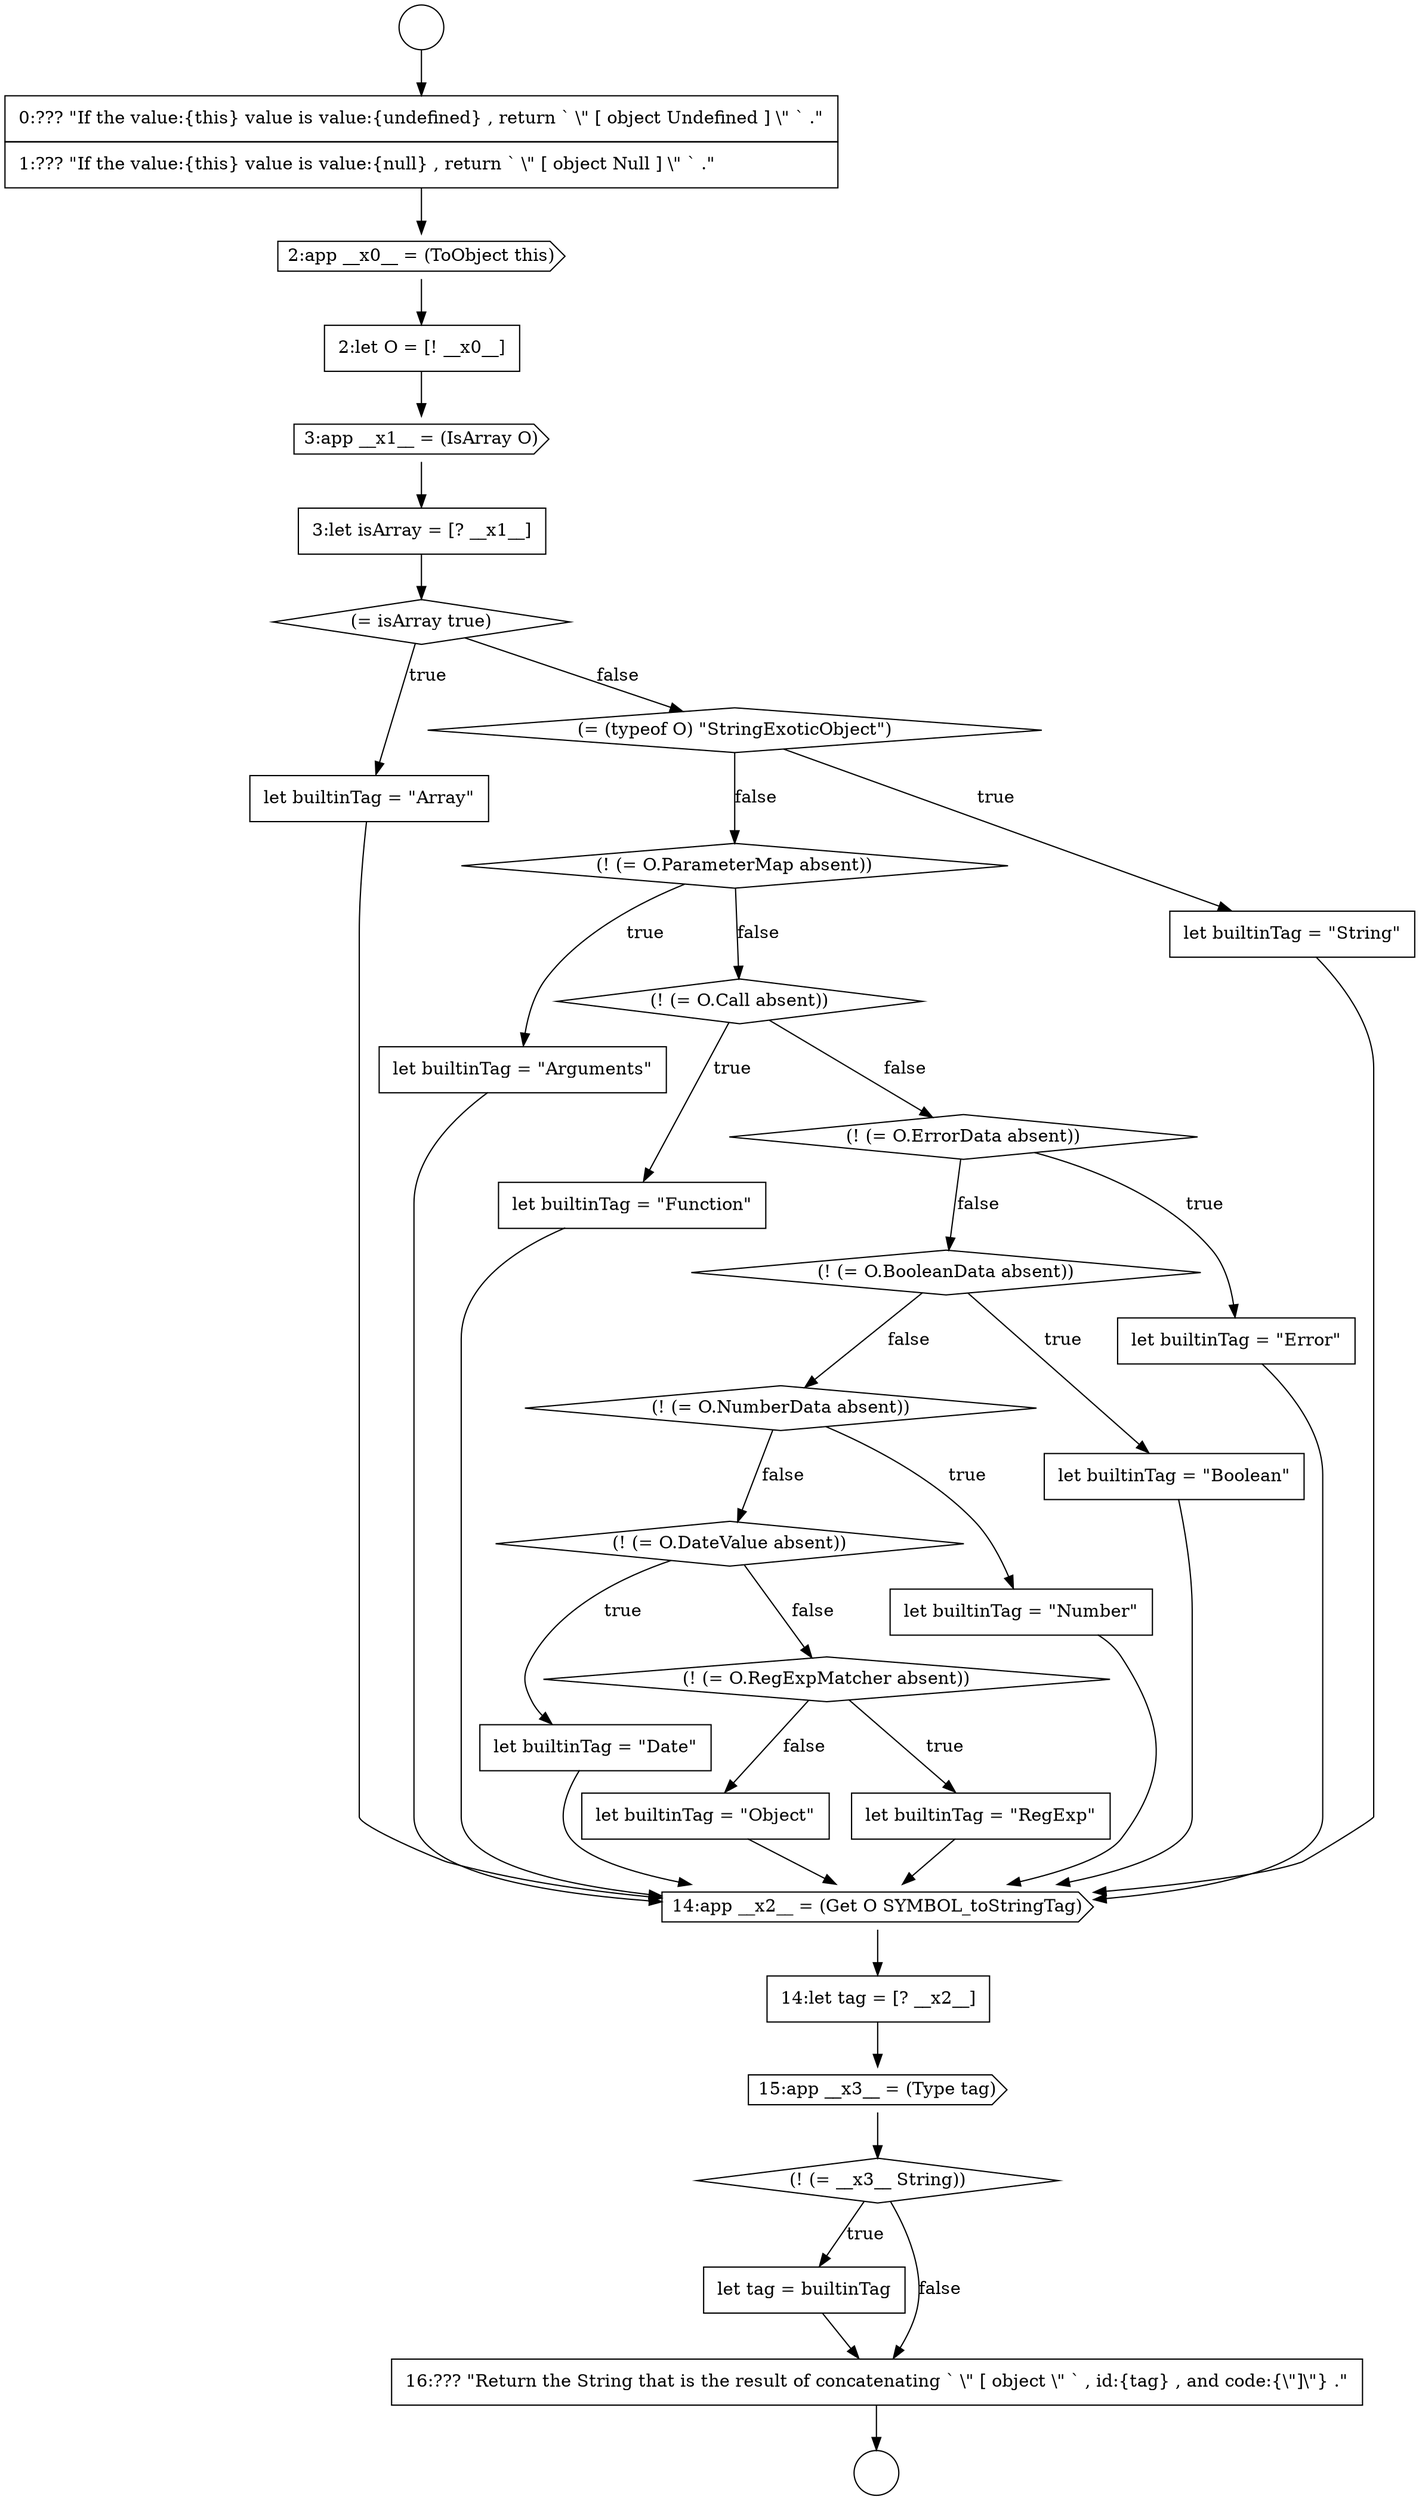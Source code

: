 digraph {
  node11207 [shape=cds, label=<<font color="black">14:app __x2__ = (Get O SYMBOL_toStringTag)</font>> color="black" fillcolor="white" style=filled]
  node11183 [shape=none, margin=0, label=<<font color="black">
    <table border="0" cellborder="1" cellspacing="0" cellpadding="10">
      <tr><td align="left">0:??? &quot;If the value:{this} value is value:{undefined} , return ` \&quot; [ object Undefined ] \&quot; ` .&quot;</td></tr>
      <tr><td align="left">1:??? &quot;If the value:{this} value is value:{null} , return ` \&quot; [ object Null ] \&quot; ` .&quot;</td></tr>
    </table>
  </font>> color="black" fillcolor="white" style=filled]
  node11195 [shape=none, margin=0, label=<<font color="black">
    <table border="0" cellborder="1" cellspacing="0" cellpadding="10">
      <tr><td align="left">let builtinTag = &quot;Function&quot;</td></tr>
    </table>
  </font>> color="black" fillcolor="white" style=filled]
  node11202 [shape=diamond, label=<<font color="black">(! (= O.DateValue absent))</font>> color="black" fillcolor="white" style=filled]
  node11206 [shape=none, margin=0, label=<<font color="black">
    <table border="0" cellborder="1" cellspacing="0" cellpadding="10">
      <tr><td align="left">let builtinTag = &quot;Object&quot;</td></tr>
    </table>
  </font>> color="black" fillcolor="white" style=filled]
  node11189 [shape=none, margin=0, label=<<font color="black">
    <table border="0" cellborder="1" cellspacing="0" cellpadding="10">
      <tr><td align="left">let builtinTag = &quot;Array&quot;</td></tr>
    </table>
  </font>> color="black" fillcolor="white" style=filled]
  node11184 [shape=cds, label=<<font color="black">2:app __x0__ = (ToObject this)</font>> color="black" fillcolor="white" style=filled]
  node11201 [shape=none, margin=0, label=<<font color="black">
    <table border="0" cellborder="1" cellspacing="0" cellpadding="10">
      <tr><td align="left">let builtinTag = &quot;Number&quot;</td></tr>
    </table>
  </font>> color="black" fillcolor="white" style=filled]
  node11193 [shape=none, margin=0, label=<<font color="black">
    <table border="0" cellborder="1" cellspacing="0" cellpadding="10">
      <tr><td align="left">let builtinTag = &quot;Arguments&quot;</td></tr>
    </table>
  </font>> color="black" fillcolor="white" style=filled]
  node11198 [shape=diamond, label=<<font color="black">(! (= O.BooleanData absent))</font>> color="black" fillcolor="white" style=filled]
  node11181 [shape=circle label=" " color="black" fillcolor="white" style=filled]
  node11187 [shape=none, margin=0, label=<<font color="black">
    <table border="0" cellborder="1" cellspacing="0" cellpadding="10">
      <tr><td align="left">3:let isArray = [? __x1__]</td></tr>
    </table>
  </font>> color="black" fillcolor="white" style=filled]
  node11182 [shape=circle label=" " color="black" fillcolor="white" style=filled]
  node11211 [shape=none, margin=0, label=<<font color="black">
    <table border="0" cellborder="1" cellspacing="0" cellpadding="10">
      <tr><td align="left">let tag = builtinTag</td></tr>
    </table>
  </font>> color="black" fillcolor="white" style=filled]
  node11192 [shape=diamond, label=<<font color="black">(! (= O.ParameterMap absent))</font>> color="black" fillcolor="white" style=filled]
  node11186 [shape=cds, label=<<font color="black">3:app __x1__ = (IsArray O)</font>> color="black" fillcolor="white" style=filled]
  node11203 [shape=none, margin=0, label=<<font color="black">
    <table border="0" cellborder="1" cellspacing="0" cellpadding="10">
      <tr><td align="left">let builtinTag = &quot;Date&quot;</td></tr>
    </table>
  </font>> color="black" fillcolor="white" style=filled]
  node11200 [shape=diamond, label=<<font color="black">(! (= O.NumberData absent))</font>> color="black" fillcolor="white" style=filled]
  node11212 [shape=none, margin=0, label=<<font color="black">
    <table border="0" cellborder="1" cellspacing="0" cellpadding="10">
      <tr><td align="left">16:??? &quot;Return the String that is the result of concatenating ` \&quot; [ object \&quot; ` , id:{tag} , and code:{\&quot;]\&quot;} .&quot;</td></tr>
    </table>
  </font>> color="black" fillcolor="white" style=filled]
  node11191 [shape=none, margin=0, label=<<font color="black">
    <table border="0" cellborder="1" cellspacing="0" cellpadding="10">
      <tr><td align="left">let builtinTag = &quot;String&quot;</td></tr>
    </table>
  </font>> color="black" fillcolor="white" style=filled]
  node11185 [shape=none, margin=0, label=<<font color="black">
    <table border="0" cellborder="1" cellspacing="0" cellpadding="10">
      <tr><td align="left">2:let O = [! __x0__]</td></tr>
    </table>
  </font>> color="black" fillcolor="white" style=filled]
  node11197 [shape=none, margin=0, label=<<font color="black">
    <table border="0" cellborder="1" cellspacing="0" cellpadding="10">
      <tr><td align="left">let builtinTag = &quot;Error&quot;</td></tr>
    </table>
  </font>> color="black" fillcolor="white" style=filled]
  node11196 [shape=diamond, label=<<font color="black">(! (= O.ErrorData absent))</font>> color="black" fillcolor="white" style=filled]
  node11190 [shape=diamond, label=<<font color="black">(= (typeof O) &quot;StringExoticObject&quot;)</font>> color="black" fillcolor="white" style=filled]
  node11205 [shape=none, margin=0, label=<<font color="black">
    <table border="0" cellborder="1" cellspacing="0" cellpadding="10">
      <tr><td align="left">let builtinTag = &quot;RegExp&quot;</td></tr>
    </table>
  </font>> color="black" fillcolor="white" style=filled]
  node11188 [shape=diamond, label=<<font color="black">(= isArray true)</font>> color="black" fillcolor="white" style=filled]
  node11210 [shape=diamond, label=<<font color="black">(! (= __x3__ String))</font>> color="black" fillcolor="white" style=filled]
  node11208 [shape=none, margin=0, label=<<font color="black">
    <table border="0" cellborder="1" cellspacing="0" cellpadding="10">
      <tr><td align="left">14:let tag = [? __x2__]</td></tr>
    </table>
  </font>> color="black" fillcolor="white" style=filled]
  node11199 [shape=none, margin=0, label=<<font color="black">
    <table border="0" cellborder="1" cellspacing="0" cellpadding="10">
      <tr><td align="left">let builtinTag = &quot;Boolean&quot;</td></tr>
    </table>
  </font>> color="black" fillcolor="white" style=filled]
  node11194 [shape=diamond, label=<<font color="black">(! (= O.Call absent))</font>> color="black" fillcolor="white" style=filled]
  node11209 [shape=cds, label=<<font color="black">15:app __x3__ = (Type tag)</font>> color="black" fillcolor="white" style=filled]
  node11204 [shape=diamond, label=<<font color="black">(! (= O.RegExpMatcher absent))</font>> color="black" fillcolor="white" style=filled]
  node11191 -> node11207 [ color="black"]
  node11209 -> node11210 [ color="black"]
  node11204 -> node11205 [label=<<font color="black">true</font>> color="black"]
  node11204 -> node11206 [label=<<font color="black">false</font>> color="black"]
  node11185 -> node11186 [ color="black"]
  node11184 -> node11185 [ color="black"]
  node11187 -> node11188 [ color="black"]
  node11189 -> node11207 [ color="black"]
  node11196 -> node11197 [label=<<font color="black">true</font>> color="black"]
  node11196 -> node11198 [label=<<font color="black">false</font>> color="black"]
  node11200 -> node11201 [label=<<font color="black">true</font>> color="black"]
  node11200 -> node11202 [label=<<font color="black">false</font>> color="black"]
  node11188 -> node11189 [label=<<font color="black">true</font>> color="black"]
  node11188 -> node11190 [label=<<font color="black">false</font>> color="black"]
  node11211 -> node11212 [ color="black"]
  node11198 -> node11199 [label=<<font color="black">true</font>> color="black"]
  node11198 -> node11200 [label=<<font color="black">false</font>> color="black"]
  node11197 -> node11207 [ color="black"]
  node11201 -> node11207 [ color="black"]
  node11207 -> node11208 [ color="black"]
  node11205 -> node11207 [ color="black"]
  node11203 -> node11207 [ color="black"]
  node11186 -> node11187 [ color="black"]
  node11199 -> node11207 [ color="black"]
  node11195 -> node11207 [ color="black"]
  node11212 -> node11182 [ color="black"]
  node11206 -> node11207 [ color="black"]
  node11208 -> node11209 [ color="black"]
  node11183 -> node11184 [ color="black"]
  node11202 -> node11203 [label=<<font color="black">true</font>> color="black"]
  node11202 -> node11204 [label=<<font color="black">false</font>> color="black"]
  node11194 -> node11195 [label=<<font color="black">true</font>> color="black"]
  node11194 -> node11196 [label=<<font color="black">false</font>> color="black"]
  node11210 -> node11211 [label=<<font color="black">true</font>> color="black"]
  node11210 -> node11212 [label=<<font color="black">false</font>> color="black"]
  node11190 -> node11191 [label=<<font color="black">true</font>> color="black"]
  node11190 -> node11192 [label=<<font color="black">false</font>> color="black"]
  node11193 -> node11207 [ color="black"]
  node11192 -> node11193 [label=<<font color="black">true</font>> color="black"]
  node11192 -> node11194 [label=<<font color="black">false</font>> color="black"]
  node11181 -> node11183 [ color="black"]
}
